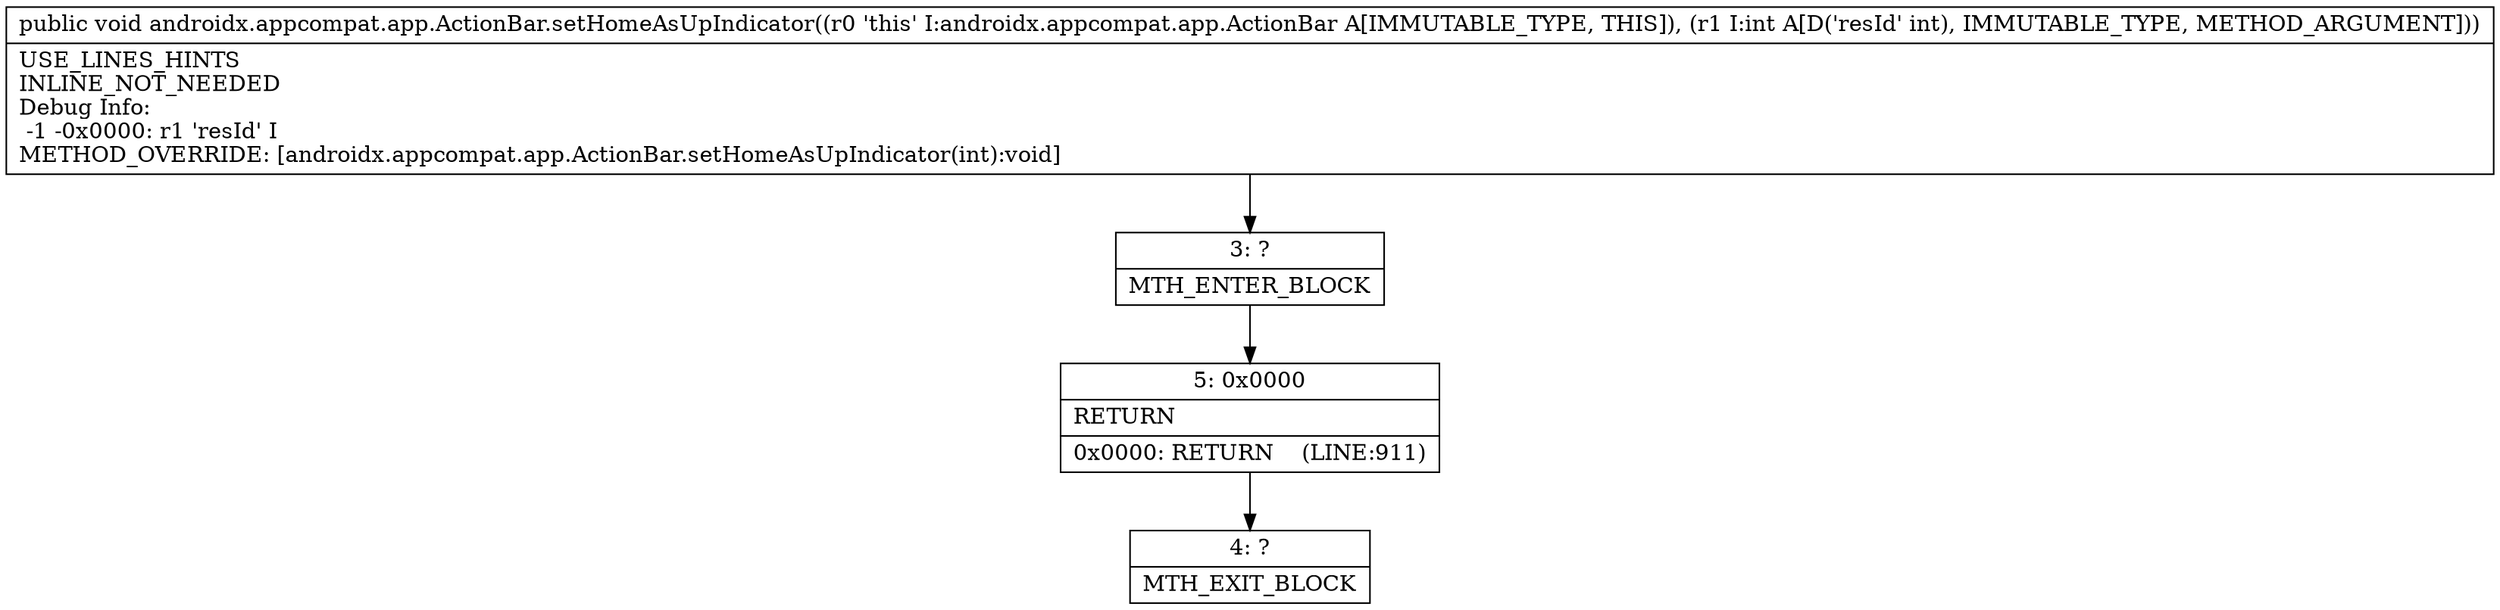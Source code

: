 digraph "CFG forandroidx.appcompat.app.ActionBar.setHomeAsUpIndicator(I)V" {
Node_3 [shape=record,label="{3\:\ ?|MTH_ENTER_BLOCK\l}"];
Node_5 [shape=record,label="{5\:\ 0x0000|RETURN\l|0x0000: RETURN    (LINE:911)\l}"];
Node_4 [shape=record,label="{4\:\ ?|MTH_EXIT_BLOCK\l}"];
MethodNode[shape=record,label="{public void androidx.appcompat.app.ActionBar.setHomeAsUpIndicator((r0 'this' I:androidx.appcompat.app.ActionBar A[IMMUTABLE_TYPE, THIS]), (r1 I:int A[D('resId' int), IMMUTABLE_TYPE, METHOD_ARGUMENT]))  | USE_LINES_HINTS\lINLINE_NOT_NEEDED\lDebug Info:\l  \-1 \-0x0000: r1 'resId' I\lMETHOD_OVERRIDE: [androidx.appcompat.app.ActionBar.setHomeAsUpIndicator(int):void]\l}"];
MethodNode -> Node_3;Node_3 -> Node_5;
Node_5 -> Node_4;
}


